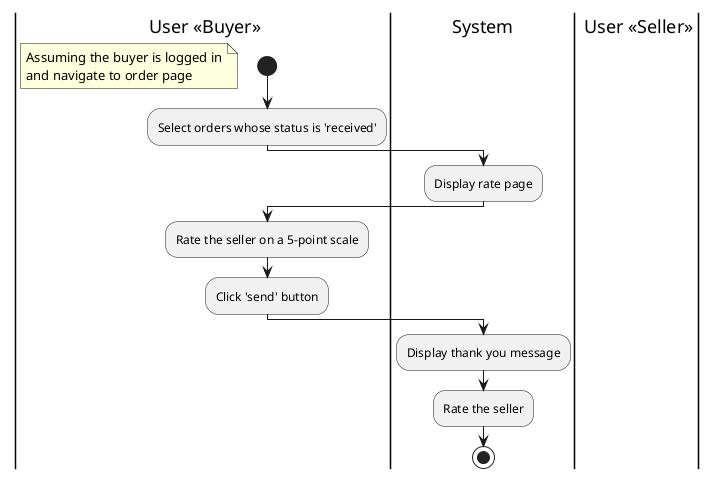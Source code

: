 @startuml
|Buyer| User <<Buyer>> 
|System|
|Seller| User <<Seller>> 

|Buyer|
start
floating note left
Assuming the buyer is logged in
and navigate to order page
end note

:Select orders whose status is 'received';
|System|
:Display rate page;
|Buyer|
:Rate the seller on a 5-point scale;
:Click 'send' button;
|System|
:Display thank you message;
:Rate the seller;
stop
@enduml